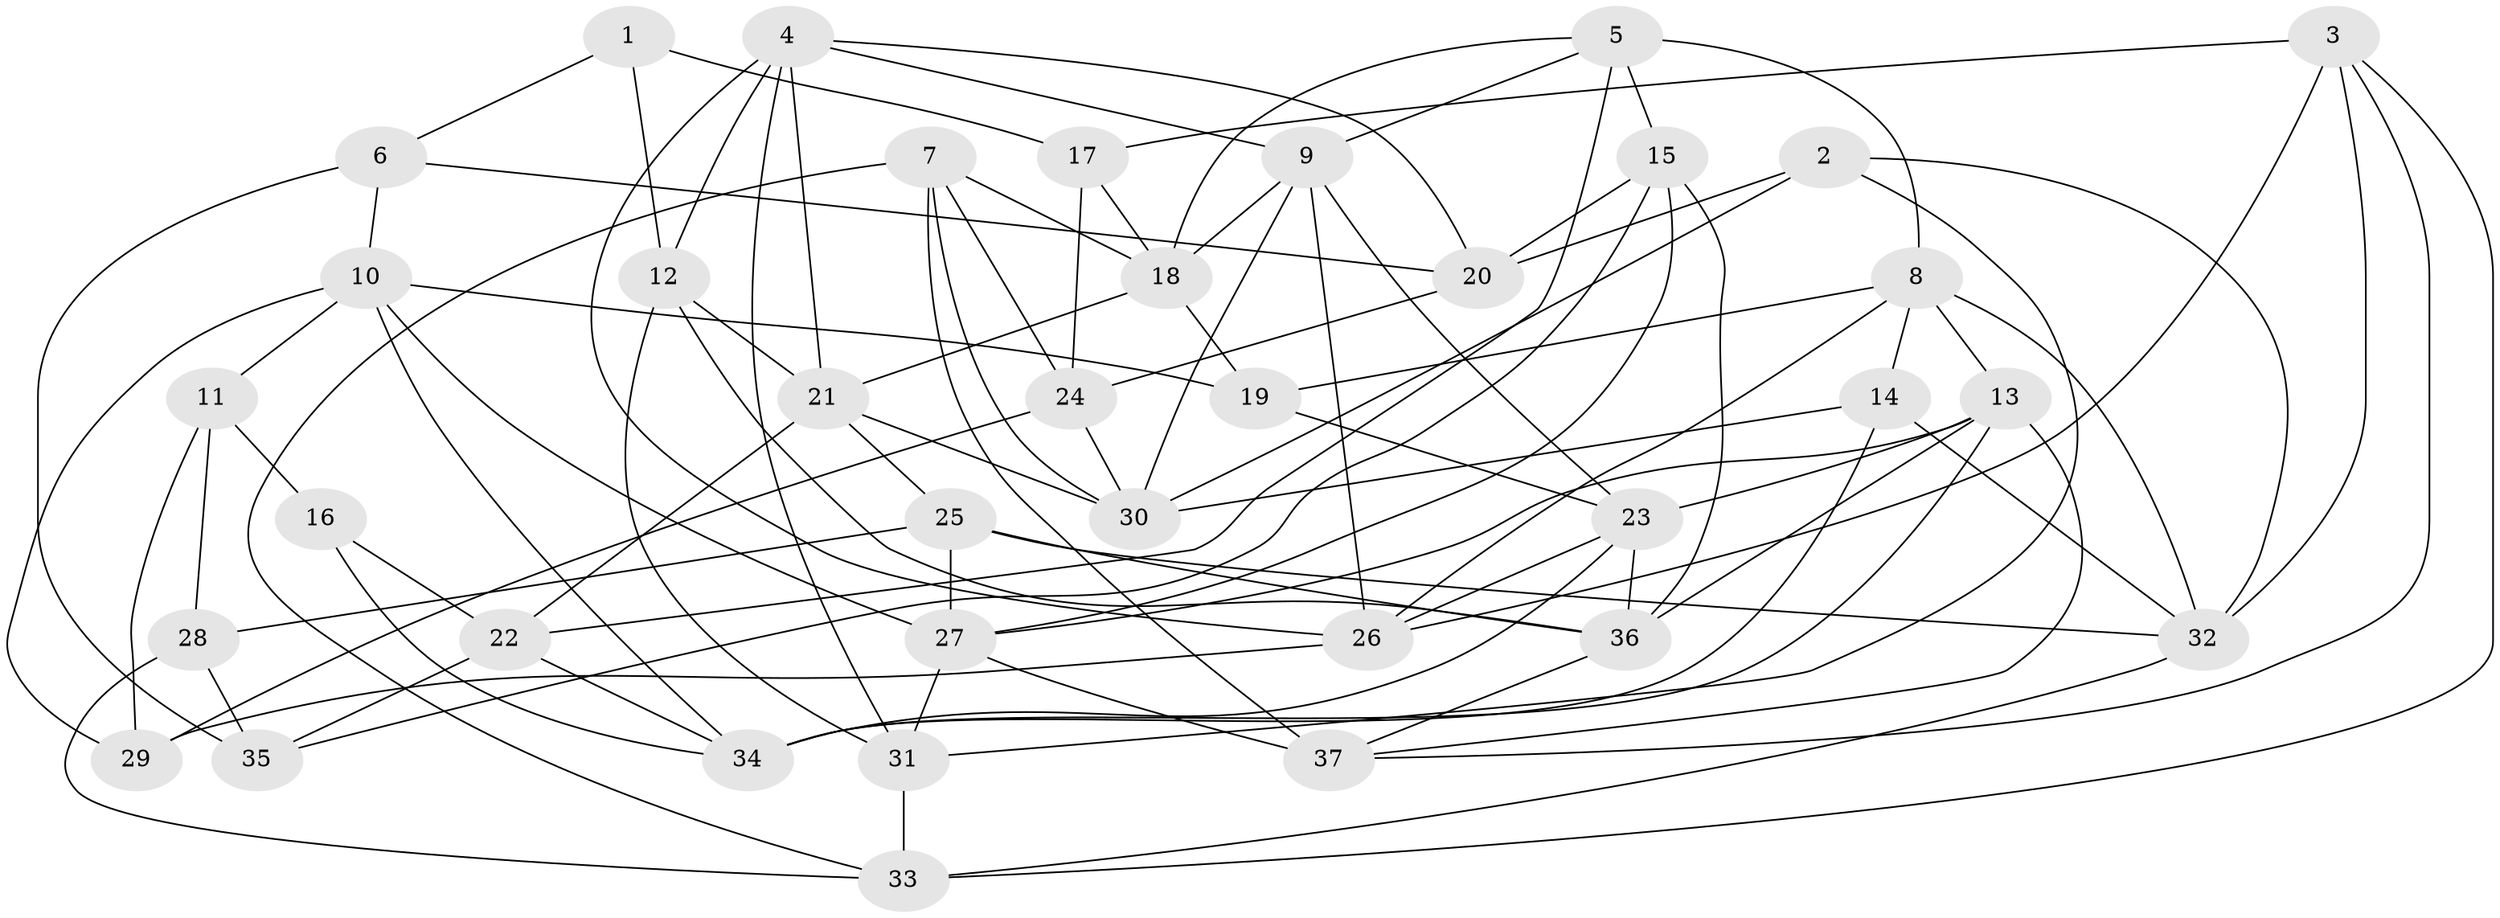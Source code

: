 // original degree distribution, {4: 1.0}
// Generated by graph-tools (version 1.1) at 2025/02/03/09/25 03:02:54]
// undirected, 37 vertices, 93 edges
graph export_dot {
graph [start="1"]
  node [color=gray90,style=filled];
  1;
  2;
  3;
  4;
  5;
  6;
  7;
  8;
  9;
  10;
  11;
  12;
  13;
  14;
  15;
  16;
  17;
  18;
  19;
  20;
  21;
  22;
  23;
  24;
  25;
  26;
  27;
  28;
  29;
  30;
  31;
  32;
  33;
  34;
  35;
  36;
  37;
  1 -- 6 [weight=2.0];
  1 -- 12 [weight=2.0];
  1 -- 17 [weight=2.0];
  2 -- 20 [weight=1.0];
  2 -- 30 [weight=1.0];
  2 -- 31 [weight=1.0];
  2 -- 32 [weight=1.0];
  3 -- 17 [weight=2.0];
  3 -- 26 [weight=1.0];
  3 -- 32 [weight=1.0];
  3 -- 33 [weight=1.0];
  3 -- 37 [weight=1.0];
  4 -- 9 [weight=1.0];
  4 -- 12 [weight=1.0];
  4 -- 20 [weight=1.0];
  4 -- 21 [weight=1.0];
  4 -- 26 [weight=1.0];
  4 -- 31 [weight=1.0];
  5 -- 8 [weight=1.0];
  5 -- 9 [weight=1.0];
  5 -- 15 [weight=2.0];
  5 -- 18 [weight=1.0];
  5 -- 22 [weight=1.0];
  6 -- 10 [weight=1.0];
  6 -- 20 [weight=1.0];
  6 -- 35 [weight=2.0];
  7 -- 18 [weight=1.0];
  7 -- 24 [weight=1.0];
  7 -- 30 [weight=1.0];
  7 -- 33 [weight=1.0];
  7 -- 37 [weight=2.0];
  8 -- 13 [weight=1.0];
  8 -- 14 [weight=1.0];
  8 -- 19 [weight=1.0];
  8 -- 26 [weight=1.0];
  8 -- 32 [weight=1.0];
  9 -- 18 [weight=1.0];
  9 -- 23 [weight=1.0];
  9 -- 26 [weight=1.0];
  9 -- 30 [weight=1.0];
  10 -- 11 [weight=1.0];
  10 -- 19 [weight=1.0];
  10 -- 27 [weight=1.0];
  10 -- 29 [weight=1.0];
  10 -- 34 [weight=1.0];
  11 -- 16 [weight=2.0];
  11 -- 28 [weight=2.0];
  11 -- 29 [weight=1.0];
  12 -- 21 [weight=1.0];
  12 -- 31 [weight=1.0];
  12 -- 36 [weight=1.0];
  13 -- 23 [weight=1.0];
  13 -- 27 [weight=1.0];
  13 -- 34 [weight=1.0];
  13 -- 36 [weight=1.0];
  13 -- 37 [weight=1.0];
  14 -- 30 [weight=1.0];
  14 -- 32 [weight=1.0];
  14 -- 34 [weight=1.0];
  15 -- 20 [weight=1.0];
  15 -- 27 [weight=1.0];
  15 -- 35 [weight=1.0];
  15 -- 36 [weight=1.0];
  16 -- 22 [weight=1.0];
  16 -- 34 [weight=1.0];
  17 -- 18 [weight=1.0];
  17 -- 24 [weight=1.0];
  18 -- 19 [weight=1.0];
  18 -- 21 [weight=1.0];
  19 -- 23 [weight=1.0];
  20 -- 24 [weight=2.0];
  21 -- 22 [weight=1.0];
  21 -- 25 [weight=1.0];
  21 -- 30 [weight=1.0];
  22 -- 34 [weight=1.0];
  22 -- 35 [weight=2.0];
  23 -- 26 [weight=1.0];
  23 -- 34 [weight=1.0];
  23 -- 36 [weight=1.0];
  24 -- 29 [weight=1.0];
  24 -- 30 [weight=1.0];
  25 -- 27 [weight=1.0];
  25 -- 28 [weight=2.0];
  25 -- 32 [weight=1.0];
  25 -- 36 [weight=1.0];
  26 -- 29 [weight=1.0];
  27 -- 31 [weight=1.0];
  27 -- 37 [weight=1.0];
  28 -- 33 [weight=1.0];
  28 -- 35 [weight=1.0];
  31 -- 33 [weight=2.0];
  32 -- 33 [weight=1.0];
  36 -- 37 [weight=1.0];
}
